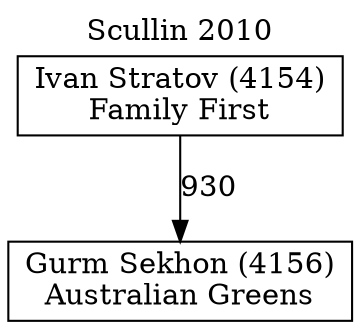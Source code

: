 // House preference flow
digraph "Gurm Sekhon (4156)_Scullin_2010" {
	graph [label="Scullin 2010" labelloc=t mclimit=10]
	node [shape=box]
	"Gurm Sekhon (4156)" [label="Gurm Sekhon (4156)
Australian Greens"]
	"Ivan Stratov (4154)" [label="Ivan Stratov (4154)
Family First"]
	"Ivan Stratov (4154)" [label="Ivan Stratov (4154)
Family First"]
	"Ivan Stratov (4154)" -> "Gurm Sekhon (4156)" [label=930]
}
